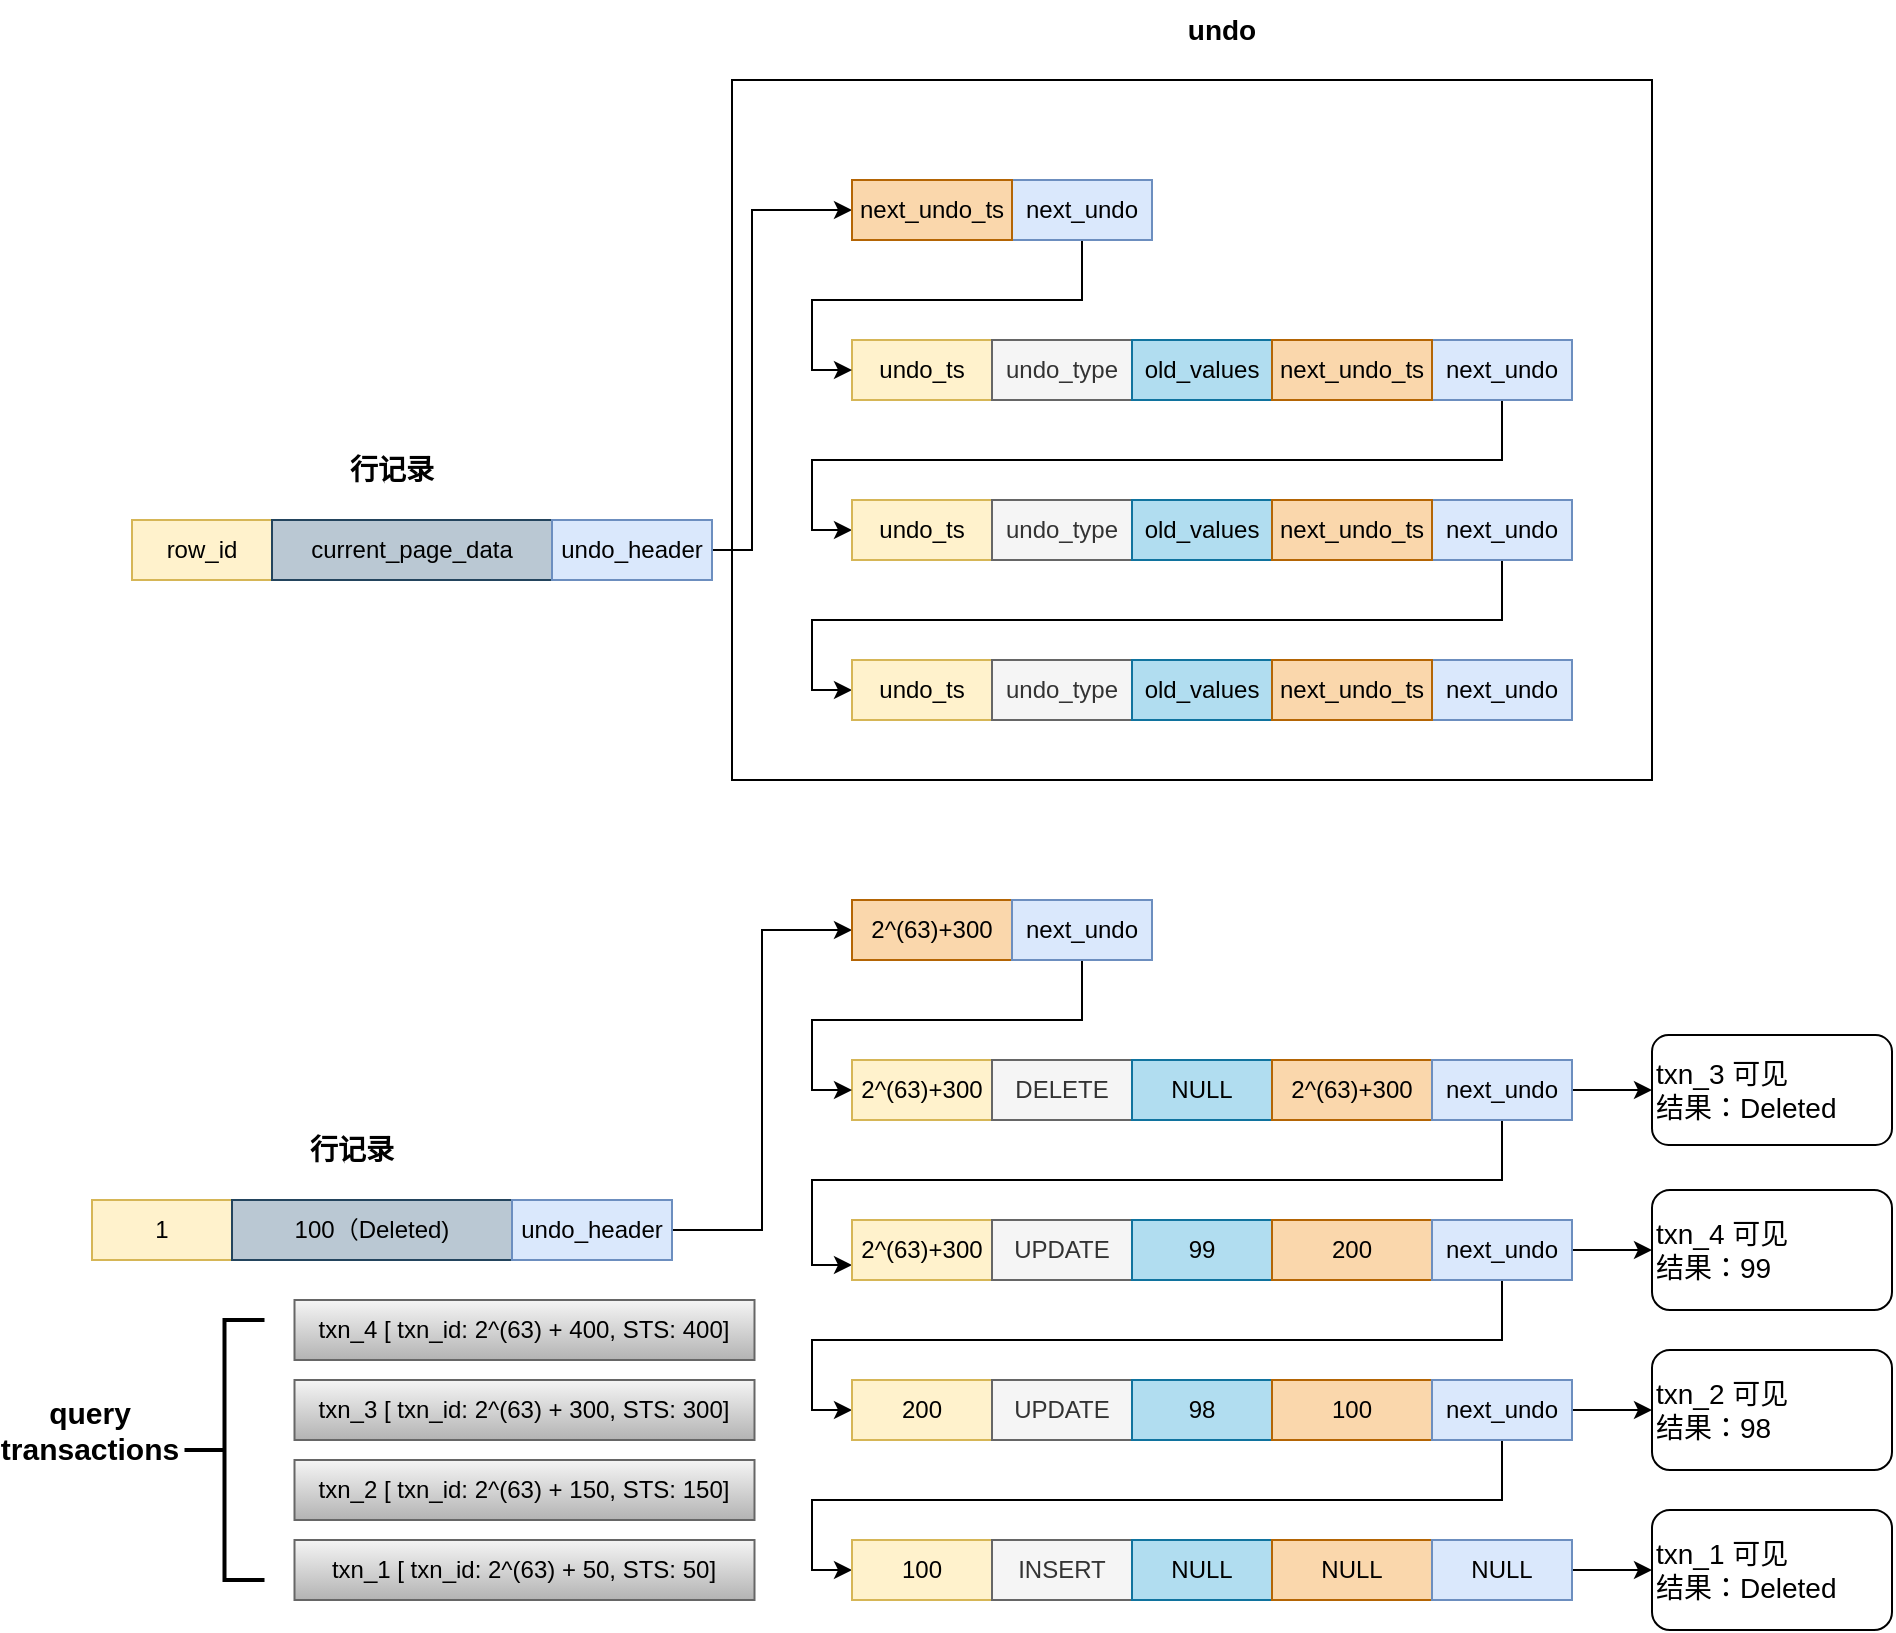 <mxfile version="26.0.13">
  <diagram name="第 1 页" id="-iVZTtbWUVaVbtiTXD6w">
    <mxGraphModel dx="1434" dy="1161" grid="0" gridSize="10" guides="1" tooltips="1" connect="1" arrows="1" fold="1" page="0" pageScale="1" pageWidth="827" pageHeight="1169" math="0" shadow="0">
      <root>
        <mxCell id="0" />
        <mxCell id="1" parent="0" />
        <mxCell id="lQoX-cqVpCicNJ79OJqL-46" value="" style="rounded=0;whiteSpace=wrap;html=1;fillColor=none;" parent="1" vertex="1">
          <mxGeometry x="420" y="-10" width="460" height="350" as="geometry" />
        </mxCell>
        <mxCell id="lQoX-cqVpCicNJ79OJqL-14" value="row_id" style="rounded=0;whiteSpace=wrap;html=1;fillColor=#fff2cc;strokeColor=#d6b656;" parent="1" vertex="1">
          <mxGeometry x="120" y="210" width="70" height="30" as="geometry" />
        </mxCell>
        <mxCell id="lQoX-cqVpCicNJ79OJqL-15" value="current_page_data" style="rounded=0;whiteSpace=wrap;html=1;fillColor=#bac8d3;strokeColor=#23445d;" parent="1" vertex="1">
          <mxGeometry x="190" y="210" width="140" height="30" as="geometry" />
        </mxCell>
        <mxCell id="lQoX-cqVpCicNJ79OJqL-32" style="edgeStyle=orthogonalEdgeStyle;rounded=0;orthogonalLoop=1;jettySize=auto;html=1;entryX=0;entryY=0.5;entryDx=0;entryDy=0;" parent="1" source="lQoX-cqVpCicNJ79OJqL-17" edge="1">
          <mxGeometry relative="1" as="geometry">
            <mxPoint x="480" y="55" as="targetPoint" />
            <Array as="points">
              <mxPoint x="430" y="225" />
              <mxPoint x="430" y="55" />
            </Array>
          </mxGeometry>
        </mxCell>
        <mxCell id="lQoX-cqVpCicNJ79OJqL-17" value="undo_header" style="rounded=0;whiteSpace=wrap;html=1;fillColor=#dae8fc;strokeColor=#6c8ebf;" parent="1" vertex="1">
          <mxGeometry x="330" y="210" width="80" height="30" as="geometry" />
        </mxCell>
        <mxCell id="lQoX-cqVpCicNJ79OJqL-18" value="undo_ts" style="rounded=0;whiteSpace=wrap;html=1;fillColor=#fff2cc;strokeColor=#d6b656;" parent="1" vertex="1">
          <mxGeometry x="480" y="120" width="70" height="30" as="geometry" />
        </mxCell>
        <mxCell id="lQoX-cqVpCicNJ79OJqL-19" value="undo_type" style="rounded=0;whiteSpace=wrap;html=1;fillColor=#f5f5f5;fontColor=#333333;strokeColor=#666666;" parent="1" vertex="1">
          <mxGeometry x="550" y="120" width="70" height="30" as="geometry" />
        </mxCell>
        <mxCell id="lQoX-cqVpCicNJ79OJqL-20" value="old_values" style="rounded=0;whiteSpace=wrap;html=1;fillColor=#b1ddf0;strokeColor=#10739e;" parent="1" vertex="1">
          <mxGeometry x="620" y="120" width="70" height="30" as="geometry" />
        </mxCell>
        <mxCell id="lQoX-cqVpCicNJ79OJqL-31" style="edgeStyle=orthogonalEdgeStyle;rounded=0;orthogonalLoop=1;jettySize=auto;html=1;entryX=0;entryY=0.5;entryDx=0;entryDy=0;exitX=0.5;exitY=1;exitDx=0;exitDy=0;" parent="1" source="lQoX-cqVpCicNJ79OJqL-21" target="lQoX-cqVpCicNJ79OJqL-22" edge="1">
          <mxGeometry relative="1" as="geometry">
            <Array as="points">
              <mxPoint x="805" y="180" />
              <mxPoint x="460" y="180" />
              <mxPoint x="460" y="215" />
            </Array>
          </mxGeometry>
        </mxCell>
        <mxCell id="lQoX-cqVpCicNJ79OJqL-21" value="next_undo" style="rounded=0;whiteSpace=wrap;html=1;fillColor=#dae8fc;strokeColor=#6c8ebf;" parent="1" vertex="1">
          <mxGeometry x="770" y="120" width="70" height="30" as="geometry" />
        </mxCell>
        <mxCell id="lQoX-cqVpCicNJ79OJqL-22" value="undo_ts" style="rounded=0;whiteSpace=wrap;html=1;fillColor=#fff2cc;strokeColor=#d6b656;" parent="1" vertex="1">
          <mxGeometry x="480" y="200" width="70" height="30" as="geometry" />
        </mxCell>
        <mxCell id="lQoX-cqVpCicNJ79OJqL-23" value="undo_type" style="rounded=0;whiteSpace=wrap;html=1;fillColor=#f5f5f5;fontColor=#333333;strokeColor=#666666;" parent="1" vertex="1">
          <mxGeometry x="550" y="200" width="70" height="30" as="geometry" />
        </mxCell>
        <mxCell id="lQoX-cqVpCicNJ79OJqL-24" value="old_values" style="rounded=0;whiteSpace=wrap;html=1;fillColor=#b1ddf0;strokeColor=#10739e;" parent="1" vertex="1">
          <mxGeometry x="620" y="200" width="70" height="30" as="geometry" />
        </mxCell>
        <mxCell id="lQoX-cqVpCicNJ79OJqL-30" style="edgeStyle=orthogonalEdgeStyle;rounded=0;orthogonalLoop=1;jettySize=auto;html=1;entryX=0;entryY=0.5;entryDx=0;entryDy=0;exitX=0.5;exitY=1;exitDx=0;exitDy=0;" parent="1" source="lQoX-cqVpCicNJ79OJqL-25" target="lQoX-cqVpCicNJ79OJqL-26" edge="1">
          <mxGeometry relative="1" as="geometry">
            <Array as="points">
              <mxPoint x="805" y="260" />
              <mxPoint x="460" y="260" />
              <mxPoint x="460" y="295" />
            </Array>
          </mxGeometry>
        </mxCell>
        <mxCell id="lQoX-cqVpCicNJ79OJqL-25" value="next_undo" style="rounded=0;whiteSpace=wrap;html=1;fillColor=#dae8fc;strokeColor=#6c8ebf;" parent="1" vertex="1">
          <mxGeometry x="770" y="200" width="70" height="30" as="geometry" />
        </mxCell>
        <mxCell id="lQoX-cqVpCicNJ79OJqL-26" value="undo_ts" style="rounded=0;whiteSpace=wrap;html=1;fillColor=#fff2cc;strokeColor=#d6b656;" parent="1" vertex="1">
          <mxGeometry x="480" y="280" width="70" height="30" as="geometry" />
        </mxCell>
        <mxCell id="lQoX-cqVpCicNJ79OJqL-27" value="undo_type" style="rounded=0;whiteSpace=wrap;html=1;fillColor=#f5f5f5;fontColor=#333333;strokeColor=#666666;" parent="1" vertex="1">
          <mxGeometry x="550" y="280" width="70" height="30" as="geometry" />
        </mxCell>
        <mxCell id="lQoX-cqVpCicNJ79OJqL-28" value="old_values" style="rounded=0;whiteSpace=wrap;html=1;fillColor=#b1ddf0;strokeColor=#10739e;" parent="1" vertex="1">
          <mxGeometry x="620" y="280" width="70" height="30" as="geometry" />
        </mxCell>
        <mxCell id="lQoX-cqVpCicNJ79OJqL-29" value="next_undo" style="rounded=0;whiteSpace=wrap;html=1;fillColor=#dae8fc;strokeColor=#6c8ebf;" parent="1" vertex="1">
          <mxGeometry x="770" y="280" width="70" height="30" as="geometry" />
        </mxCell>
        <mxCell id="lQoX-cqVpCicNJ79OJqL-37" style="edgeStyle=orthogonalEdgeStyle;rounded=0;orthogonalLoop=1;jettySize=auto;html=1;entryX=0;entryY=0.5;entryDx=0;entryDy=0;exitX=0.5;exitY=1;exitDx=0;exitDy=0;" parent="1" source="lQoX-cqVpCicNJ79OJqL-36" target="lQoX-cqVpCicNJ79OJqL-18" edge="1">
          <mxGeometry relative="1" as="geometry">
            <mxPoint x="440" y="110" as="targetPoint" />
            <Array as="points">
              <mxPoint x="595" y="100" />
              <mxPoint x="460" y="100" />
              <mxPoint x="460" y="135" />
            </Array>
          </mxGeometry>
        </mxCell>
        <mxCell id="lQoX-cqVpCicNJ79OJqL-36" value="next_undo" style="rounded=0;whiteSpace=wrap;html=1;fillColor=#dae8fc;strokeColor=#6c8ebf;" parent="1" vertex="1">
          <mxGeometry x="560" y="40" width="70" height="30" as="geometry" />
        </mxCell>
        <mxCell id="lQoX-cqVpCicNJ79OJqL-38" value="next_undo_ts" style="rounded=0;whiteSpace=wrap;html=1;fillColor=#fad7ac;strokeColor=#b46504;" parent="1" vertex="1">
          <mxGeometry x="480" y="40" width="80" height="30" as="geometry" />
        </mxCell>
        <mxCell id="lQoX-cqVpCicNJ79OJqL-39" value="next_undo_ts" style="rounded=0;whiteSpace=wrap;html=1;fillColor=#fad7ac;strokeColor=#b46504;" parent="1" vertex="1">
          <mxGeometry x="690" y="120" width="80" height="30" as="geometry" />
        </mxCell>
        <mxCell id="lQoX-cqVpCicNJ79OJqL-43" value="next_undo_ts" style="rounded=0;whiteSpace=wrap;html=1;fillColor=#fad7ac;strokeColor=#b46504;" parent="1" vertex="1">
          <mxGeometry x="690" y="200" width="80" height="30" as="geometry" />
        </mxCell>
        <mxCell id="lQoX-cqVpCicNJ79OJqL-44" value="next_undo_ts" style="rounded=0;whiteSpace=wrap;html=1;fillColor=#fad7ac;strokeColor=#b46504;" parent="1" vertex="1">
          <mxGeometry x="690" y="280" width="80" height="30" as="geometry" />
        </mxCell>
        <mxCell id="lQoX-cqVpCicNJ79OJqL-47" value="&lt;font style=&quot;font-size: 14px;&quot;&gt;&lt;b&gt;行记录&lt;/b&gt;&lt;/font&gt;" style="text;html=1;align=center;verticalAlign=middle;whiteSpace=wrap;rounded=0;" parent="1" vertex="1">
          <mxGeometry x="220" y="170" width="60" height="30" as="geometry" />
        </mxCell>
        <mxCell id="lQoX-cqVpCicNJ79OJqL-48" value="&lt;font style=&quot;font-size: 14px;&quot;&gt;&lt;b&gt;undo&lt;/b&gt;&lt;/font&gt;" style="text;html=1;align=center;verticalAlign=middle;whiteSpace=wrap;rounded=0;" parent="1" vertex="1">
          <mxGeometry x="590" y="-50" width="150" height="30" as="geometry" />
        </mxCell>
        <mxCell id="lQoX-cqVpCicNJ79OJqL-59" value="1" style="rounded=0;whiteSpace=wrap;html=1;fillColor=#fff2cc;strokeColor=#d6b656;" parent="1" vertex="1">
          <mxGeometry x="100" y="550" width="70" height="30" as="geometry" />
        </mxCell>
        <mxCell id="lQoX-cqVpCicNJ79OJqL-60" value="100（Deleted)" style="rounded=0;whiteSpace=wrap;html=1;fillColor=#bac8d3;strokeColor=#23445d;" parent="1" vertex="1">
          <mxGeometry x="170" y="550" width="140" height="30" as="geometry" />
        </mxCell>
        <mxCell id="lQoX-cqVpCicNJ79OJqL-71" style="edgeStyle=orthogonalEdgeStyle;rounded=0;orthogonalLoop=1;jettySize=auto;html=1;entryX=0;entryY=0.5;entryDx=0;entryDy=0;" parent="1" source="lQoX-cqVpCicNJ79OJqL-61" target="lQoX-cqVpCicNJ79OJqL-69" edge="1">
          <mxGeometry relative="1" as="geometry" />
        </mxCell>
        <mxCell id="lQoX-cqVpCicNJ79OJqL-61" value="undo_header" style="rounded=0;whiteSpace=wrap;html=1;fillColor=#dae8fc;strokeColor=#6c8ebf;" parent="1" vertex="1">
          <mxGeometry x="310" y="550" width="80" height="30" as="geometry" />
        </mxCell>
        <mxCell id="lQoX-cqVpCicNJ79OJqL-62" value="&lt;font style=&quot;font-size: 14px;&quot;&gt;&lt;b&gt;行记录&lt;/b&gt;&lt;/font&gt;" style="text;html=1;align=center;verticalAlign=middle;whiteSpace=wrap;rounded=0;" parent="1" vertex="1">
          <mxGeometry x="200" y="510" width="60" height="30" as="geometry" />
        </mxCell>
        <mxCell id="lQoX-cqVpCicNJ79OJqL-63" value="2^(63)+300" style="rounded=0;whiteSpace=wrap;html=1;fillColor=#fff2cc;strokeColor=#d6b656;" parent="1" vertex="1">
          <mxGeometry x="480" y="480" width="70" height="30" as="geometry" />
        </mxCell>
        <mxCell id="lQoX-cqVpCicNJ79OJqL-64" value="DELETE" style="rounded=0;whiteSpace=wrap;html=1;fillColor=#f5f5f5;fontColor=#333333;strokeColor=#666666;" parent="1" vertex="1">
          <mxGeometry x="550" y="480" width="70" height="30" as="geometry" />
        </mxCell>
        <mxCell id="lQoX-cqVpCicNJ79OJqL-65" value="NULL" style="rounded=0;whiteSpace=wrap;html=1;fillColor=#b1ddf0;strokeColor=#10739e;" parent="1" vertex="1">
          <mxGeometry x="620" y="480" width="70" height="30" as="geometry" />
        </mxCell>
        <mxCell id="lQoX-cqVpCicNJ79OJqL-66" value="2^(63)+300" style="rounded=0;whiteSpace=wrap;html=1;fillColor=#fad7ac;strokeColor=#b46504;" parent="1" vertex="1">
          <mxGeometry x="690" y="480" width="80" height="30" as="geometry" />
        </mxCell>
        <mxCell id="lQoX-cqVpCicNJ79OJqL-88" style="edgeStyle=orthogonalEdgeStyle;rounded=0;orthogonalLoop=1;jettySize=auto;html=1;entryX=0;entryY=0.75;entryDx=0;entryDy=0;" parent="1" source="lQoX-cqVpCicNJ79OJqL-67" target="lQoX-cqVpCicNJ79OJqL-73" edge="1">
          <mxGeometry relative="1" as="geometry">
            <Array as="points">
              <mxPoint x="805" y="540" />
              <mxPoint x="460" y="540" />
              <mxPoint x="460" y="583" />
            </Array>
          </mxGeometry>
        </mxCell>
        <mxCell id="lQoX-cqVpCicNJ79OJqL-106" style="edgeStyle=orthogonalEdgeStyle;rounded=0;orthogonalLoop=1;jettySize=auto;html=1;entryX=0;entryY=0.5;entryDx=0;entryDy=0;" parent="1" source="lQoX-cqVpCicNJ79OJqL-67" target="lQoX-cqVpCicNJ79OJqL-107" edge="1">
          <mxGeometry relative="1" as="geometry">
            <mxPoint x="880" y="495" as="targetPoint" />
          </mxGeometry>
        </mxCell>
        <mxCell id="lQoX-cqVpCicNJ79OJqL-67" value="next_undo" style="rounded=0;whiteSpace=wrap;html=1;fillColor=#dae8fc;strokeColor=#6c8ebf;" parent="1" vertex="1">
          <mxGeometry x="770" y="480" width="70" height="30" as="geometry" />
        </mxCell>
        <mxCell id="lQoX-cqVpCicNJ79OJqL-69" value="2^(63)+300" style="rounded=0;whiteSpace=wrap;html=1;fillColor=#fad7ac;strokeColor=#b46504;" parent="1" vertex="1">
          <mxGeometry x="480" y="400" width="80" height="30" as="geometry" />
        </mxCell>
        <mxCell id="lQoX-cqVpCicNJ79OJqL-72" style="edgeStyle=orthogonalEdgeStyle;rounded=0;orthogonalLoop=1;jettySize=auto;html=1;entryX=0;entryY=0.5;entryDx=0;entryDy=0;" parent="1" source="lQoX-cqVpCicNJ79OJqL-70" target="lQoX-cqVpCicNJ79OJqL-63" edge="1">
          <mxGeometry relative="1" as="geometry">
            <Array as="points">
              <mxPoint x="595" y="460" />
              <mxPoint x="460" y="460" />
              <mxPoint x="460" y="495" />
            </Array>
          </mxGeometry>
        </mxCell>
        <mxCell id="lQoX-cqVpCicNJ79OJqL-70" value="next_undo" style="rounded=0;whiteSpace=wrap;html=1;fillColor=#dae8fc;strokeColor=#6c8ebf;" parent="1" vertex="1">
          <mxGeometry x="560" y="400" width="70" height="30" as="geometry" />
        </mxCell>
        <mxCell id="lQoX-cqVpCicNJ79OJqL-73" value="2^(63)+300" style="rounded=0;whiteSpace=wrap;html=1;fillColor=#fff2cc;strokeColor=#d6b656;" parent="1" vertex="1">
          <mxGeometry x="480" y="560" width="70" height="30" as="geometry" />
        </mxCell>
        <mxCell id="lQoX-cqVpCicNJ79OJqL-74" value="UPDATE" style="rounded=0;whiteSpace=wrap;html=1;fillColor=#f5f5f5;fontColor=#333333;strokeColor=#666666;" parent="1" vertex="1">
          <mxGeometry x="550" y="560" width="70" height="30" as="geometry" />
        </mxCell>
        <mxCell id="lQoX-cqVpCicNJ79OJqL-75" value="99" style="rounded=0;whiteSpace=wrap;html=1;fillColor=#b1ddf0;strokeColor=#10739e;" parent="1" vertex="1">
          <mxGeometry x="620" y="560" width="70" height="30" as="geometry" />
        </mxCell>
        <mxCell id="lQoX-cqVpCicNJ79OJqL-76" value="200" style="rounded=0;whiteSpace=wrap;html=1;fillColor=#fad7ac;strokeColor=#b46504;" parent="1" vertex="1">
          <mxGeometry x="690" y="560" width="80" height="30" as="geometry" />
        </mxCell>
        <mxCell id="lQoX-cqVpCicNJ79OJqL-89" style="edgeStyle=orthogonalEdgeStyle;rounded=0;orthogonalLoop=1;jettySize=auto;html=1;entryX=0;entryY=0.5;entryDx=0;entryDy=0;" parent="1" source="lQoX-cqVpCicNJ79OJqL-77" target="lQoX-cqVpCicNJ79OJqL-78" edge="1">
          <mxGeometry relative="1" as="geometry">
            <Array as="points">
              <mxPoint x="805" y="620" />
              <mxPoint x="460" y="620" />
              <mxPoint x="460" y="655" />
            </Array>
          </mxGeometry>
        </mxCell>
        <mxCell id="lQoX-cqVpCicNJ79OJqL-110" style="edgeStyle=orthogonalEdgeStyle;rounded=0;orthogonalLoop=1;jettySize=auto;html=1;exitX=1;exitY=0.5;exitDx=0;exitDy=0;entryX=0;entryY=0.5;entryDx=0;entryDy=0;" parent="1" source="lQoX-cqVpCicNJ79OJqL-77" target="lQoX-cqVpCicNJ79OJqL-109" edge="1">
          <mxGeometry relative="1" as="geometry" />
        </mxCell>
        <mxCell id="lQoX-cqVpCicNJ79OJqL-77" value="next_undo" style="rounded=0;whiteSpace=wrap;html=1;fillColor=#dae8fc;strokeColor=#6c8ebf;" parent="1" vertex="1">
          <mxGeometry x="770" y="560" width="70" height="30" as="geometry" />
        </mxCell>
        <mxCell id="lQoX-cqVpCicNJ79OJqL-78" value="200" style="rounded=0;whiteSpace=wrap;html=1;fillColor=#fff2cc;strokeColor=#d6b656;" parent="1" vertex="1">
          <mxGeometry x="480" y="640" width="70" height="30" as="geometry" />
        </mxCell>
        <mxCell id="lQoX-cqVpCicNJ79OJqL-79" value="UPDATE" style="rounded=0;whiteSpace=wrap;html=1;fillColor=#f5f5f5;fontColor=#333333;strokeColor=#666666;" parent="1" vertex="1">
          <mxGeometry x="550" y="640" width="70" height="30" as="geometry" />
        </mxCell>
        <mxCell id="lQoX-cqVpCicNJ79OJqL-80" value="98" style="rounded=0;whiteSpace=wrap;html=1;fillColor=#b1ddf0;strokeColor=#10739e;" parent="1" vertex="1">
          <mxGeometry x="620" y="640" width="70" height="30" as="geometry" />
        </mxCell>
        <mxCell id="lQoX-cqVpCicNJ79OJqL-81" value="100" style="rounded=0;whiteSpace=wrap;html=1;fillColor=#fad7ac;strokeColor=#b46504;" parent="1" vertex="1">
          <mxGeometry x="690" y="640" width="80" height="30" as="geometry" />
        </mxCell>
        <mxCell id="lQoX-cqVpCicNJ79OJqL-90" style="edgeStyle=orthogonalEdgeStyle;rounded=0;orthogonalLoop=1;jettySize=auto;html=1;entryX=0;entryY=0.5;entryDx=0;entryDy=0;" parent="1" source="lQoX-cqVpCicNJ79OJqL-82" target="lQoX-cqVpCicNJ79OJqL-83" edge="1">
          <mxGeometry relative="1" as="geometry">
            <Array as="points">
              <mxPoint x="805" y="700" />
              <mxPoint x="460" y="700" />
              <mxPoint x="460" y="735" />
            </Array>
          </mxGeometry>
        </mxCell>
        <mxCell id="lQoX-cqVpCicNJ79OJqL-112" style="edgeStyle=orthogonalEdgeStyle;rounded=0;orthogonalLoop=1;jettySize=auto;html=1;exitX=1;exitY=0.5;exitDx=0;exitDy=0;entryX=0;entryY=0.5;entryDx=0;entryDy=0;" parent="1" source="lQoX-cqVpCicNJ79OJqL-82" target="lQoX-cqVpCicNJ79OJqL-111" edge="1">
          <mxGeometry relative="1" as="geometry" />
        </mxCell>
        <mxCell id="lQoX-cqVpCicNJ79OJqL-82" value="next_undo" style="rounded=0;whiteSpace=wrap;html=1;fillColor=#dae8fc;strokeColor=#6c8ebf;" parent="1" vertex="1">
          <mxGeometry x="770" y="640" width="70" height="30" as="geometry" />
        </mxCell>
        <mxCell id="lQoX-cqVpCicNJ79OJqL-83" value="100" style="rounded=0;whiteSpace=wrap;html=1;fillColor=#fff2cc;strokeColor=#d6b656;" parent="1" vertex="1">
          <mxGeometry x="480" y="720" width="70" height="30" as="geometry" />
        </mxCell>
        <mxCell id="lQoX-cqVpCicNJ79OJqL-84" value="INSERT" style="rounded=0;whiteSpace=wrap;html=1;fillColor=#f5f5f5;fontColor=#333333;strokeColor=#666666;" parent="1" vertex="1">
          <mxGeometry x="550" y="720" width="70" height="30" as="geometry" />
        </mxCell>
        <mxCell id="lQoX-cqVpCicNJ79OJqL-85" value="NULL" style="rounded=0;whiteSpace=wrap;html=1;fillColor=#b1ddf0;strokeColor=#10739e;" parent="1" vertex="1">
          <mxGeometry x="620" y="720" width="70" height="30" as="geometry" />
        </mxCell>
        <mxCell id="lQoX-cqVpCicNJ79OJqL-86" value="NULL" style="rounded=0;whiteSpace=wrap;html=1;fillColor=#fad7ac;strokeColor=#b46504;" parent="1" vertex="1">
          <mxGeometry x="690" y="720" width="80" height="30" as="geometry" />
        </mxCell>
        <mxCell id="lQoX-cqVpCicNJ79OJqL-114" style="edgeStyle=orthogonalEdgeStyle;rounded=0;orthogonalLoop=1;jettySize=auto;html=1;exitX=1;exitY=0.5;exitDx=0;exitDy=0;entryX=0;entryY=0.5;entryDx=0;entryDy=0;" parent="1" source="lQoX-cqVpCicNJ79OJqL-87" target="lQoX-cqVpCicNJ79OJqL-113" edge="1">
          <mxGeometry relative="1" as="geometry" />
        </mxCell>
        <mxCell id="lQoX-cqVpCicNJ79OJqL-87" value="NULL" style="rounded=0;whiteSpace=wrap;html=1;fillColor=#dae8fc;strokeColor=#6c8ebf;" parent="1" vertex="1">
          <mxGeometry x="770" y="720" width="70" height="30" as="geometry" />
        </mxCell>
        <mxCell id="lQoX-cqVpCicNJ79OJqL-91" value="txn_4 [ txn_id: 2^(63) + 400, STS: 400]" style="whiteSpace=wrap;html=1;fillColor=#f5f5f5;gradientColor=#b3b3b3;strokeColor=#666666;" parent="1" vertex="1">
          <mxGeometry x="201.25" y="600" width="230" height="30" as="geometry" />
        </mxCell>
        <mxCell id="lQoX-cqVpCicNJ79OJqL-97" value="txn_3 [ txn_id: 2^(63) + 300, STS: 300]" style="whiteSpace=wrap;html=1;fillColor=#f5f5f5;gradientColor=#b3b3b3;strokeColor=#666666;" parent="1" vertex="1">
          <mxGeometry x="201.25" y="640" width="230" height="30" as="geometry" />
        </mxCell>
        <mxCell id="lQoX-cqVpCicNJ79OJqL-98" value="txn_2 [ txn_id: 2^(63) + 150, STS: 150]" style="whiteSpace=wrap;html=1;fillColor=#f5f5f5;gradientColor=#b3b3b3;strokeColor=#666666;" parent="1" vertex="1">
          <mxGeometry x="201.25" y="680" width="230" height="30" as="geometry" />
        </mxCell>
        <mxCell id="lQoX-cqVpCicNJ79OJqL-99" value="txn_1 [ txn_id: 2^(63) + 50, STS: 50]" style="whiteSpace=wrap;html=1;fillColor=#f5f5f5;gradientColor=#b3b3b3;strokeColor=#666666;" parent="1" vertex="1">
          <mxGeometry x="201.25" y="720" width="230" height="30" as="geometry" />
        </mxCell>
        <mxCell id="lQoX-cqVpCicNJ79OJqL-101" value="" style="strokeWidth=2;html=1;shape=mxgraph.flowchart.annotation_2;align=left;labelPosition=right;pointerEvents=1;" parent="1" vertex="1">
          <mxGeometry x="146.25" y="610" width="40" height="130" as="geometry" />
        </mxCell>
        <mxCell id="lQoX-cqVpCicNJ79OJqL-102" value="&lt;font style=&quot;font-size: 15px;&quot;&gt;&lt;b&gt;query transactions&lt;/b&gt;&lt;/font&gt;" style="text;html=1;align=center;verticalAlign=middle;whiteSpace=wrap;rounded=0;" parent="1" vertex="1">
          <mxGeometry x="68.75" y="650" width="60" height="30" as="geometry" />
        </mxCell>
        <mxCell id="lQoX-cqVpCicNJ79OJqL-107" value="&lt;span style=&quot;font-size: 14px;&quot;&gt;txn_3 可见&lt;/span&gt;&lt;div&gt;&lt;div&gt;&lt;span style=&quot;font-size: 14px; background-color: transparent; color: light-dark(rgb(0, 0, 0), rgb(255, 255, 255));&quot;&gt;结果：&lt;/span&gt;&lt;span style=&quot;font-size: 14px; background-color: transparent; color: light-dark(rgb(0, 0, 0), rgb(255, 255, 255));&quot;&gt;Deleted&lt;/span&gt;&lt;/div&gt;&lt;/div&gt;" style="rounded=1;whiteSpace=wrap;html=1;align=left;" parent="1" vertex="1">
          <mxGeometry x="880" y="467.5" width="120" height="55" as="geometry" />
        </mxCell>
        <mxCell id="lQoX-cqVpCicNJ79OJqL-109" value="&lt;span style=&quot;font-size: 14px;&quot;&gt;txn_4 &lt;/span&gt;&lt;span style=&quot;font-size: 14px;&quot;&gt;可见&lt;/span&gt;&lt;div&gt;&lt;div&gt;&lt;span style=&quot;background-color: transparent; color: light-dark(rgb(0, 0, 0), rgb(255, 255, 255)); font-size: 14px;&quot;&gt;结果：&lt;/span&gt;&lt;span style=&quot;background-color: transparent; color: light-dark(rgb(0, 0, 0), rgb(255, 255, 255)); font-size: 14px;&quot;&gt;99&lt;/span&gt;&lt;/div&gt;&lt;/div&gt;" style="rounded=1;whiteSpace=wrap;html=1;align=left;" parent="1" vertex="1">
          <mxGeometry x="880" y="545" width="120" height="60" as="geometry" />
        </mxCell>
        <mxCell id="lQoX-cqVpCicNJ79OJqL-111" value="&lt;span style=&quot;font-size: 14px;&quot;&gt;txn_2 &lt;/span&gt;&lt;span style=&quot;font-size: 14px;&quot;&gt;可见&lt;/span&gt;&lt;div&gt;&lt;div&gt;&lt;div&gt;&lt;span style=&quot;background-color: transparent; color: light-dark(rgb(0, 0, 0), rgb(255, 255, 255)); font-size: 14px;&quot;&gt;结果：&lt;/span&gt;&lt;span style=&quot;font-size: 14px; background-color: transparent; color: light-dark(rgb(0, 0, 0), rgb(255, 255, 255));&quot;&gt;98&lt;/span&gt;&lt;/div&gt;&lt;/div&gt;&lt;/div&gt;" style="rounded=1;whiteSpace=wrap;html=1;align=left;" parent="1" vertex="1">
          <mxGeometry x="880" y="625" width="120" height="60" as="geometry" />
        </mxCell>
        <mxCell id="lQoX-cqVpCicNJ79OJqL-113" value="&lt;div&gt;&lt;div&gt;&lt;span style=&quot;font-size: 14px;&quot;&gt;txn_1 可见&lt;/span&gt;&lt;div&gt;&lt;span style=&quot;font-size: 14px; background-color: transparent; color: light-dark(rgb(0, 0, 0), rgb(255, 255, 255));&quot;&gt;结果：Deleted&lt;/span&gt;&lt;/div&gt;&lt;/div&gt;&lt;/div&gt;" style="rounded=1;whiteSpace=wrap;html=1;align=left;" parent="1" vertex="1">
          <mxGeometry x="880" y="705" width="120" height="60" as="geometry" />
        </mxCell>
      </root>
    </mxGraphModel>
  </diagram>
</mxfile>
